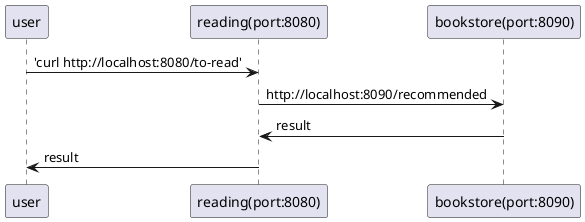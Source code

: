 @startuml

"user" -> "reading(port:8080)" : 'curl http://localhost:8080/to-read'
"reading(port:8080)" -> "bookstore(port:8090)" : http://localhost:8090/recommended
"bookstore(port:8090)" -> "reading(port:8080)" : result
"reading(port:8080)" -> "user" : result

@enduml